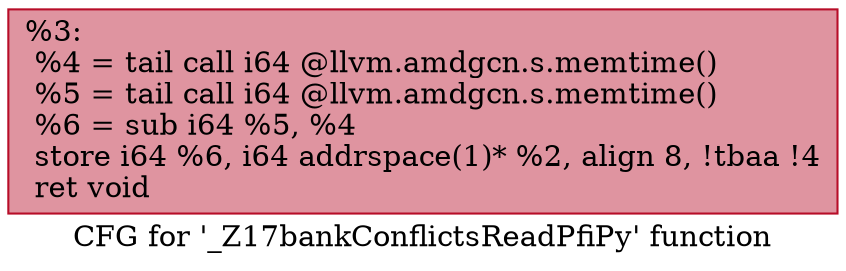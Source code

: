 digraph "CFG for '_Z17bankConflictsReadPfiPy' function" {
	label="CFG for '_Z17bankConflictsReadPfiPy' function";

	Node0x5926ae0 [shape=record,color="#b70d28ff", style=filled, fillcolor="#b70d2870",label="{%3:\l  %4 = tail call i64 @llvm.amdgcn.s.memtime()\l  %5 = tail call i64 @llvm.amdgcn.s.memtime()\l  %6 = sub i64 %5, %4\l  store i64 %6, i64 addrspace(1)* %2, align 8, !tbaa !4\l  ret void\l}"];
}
